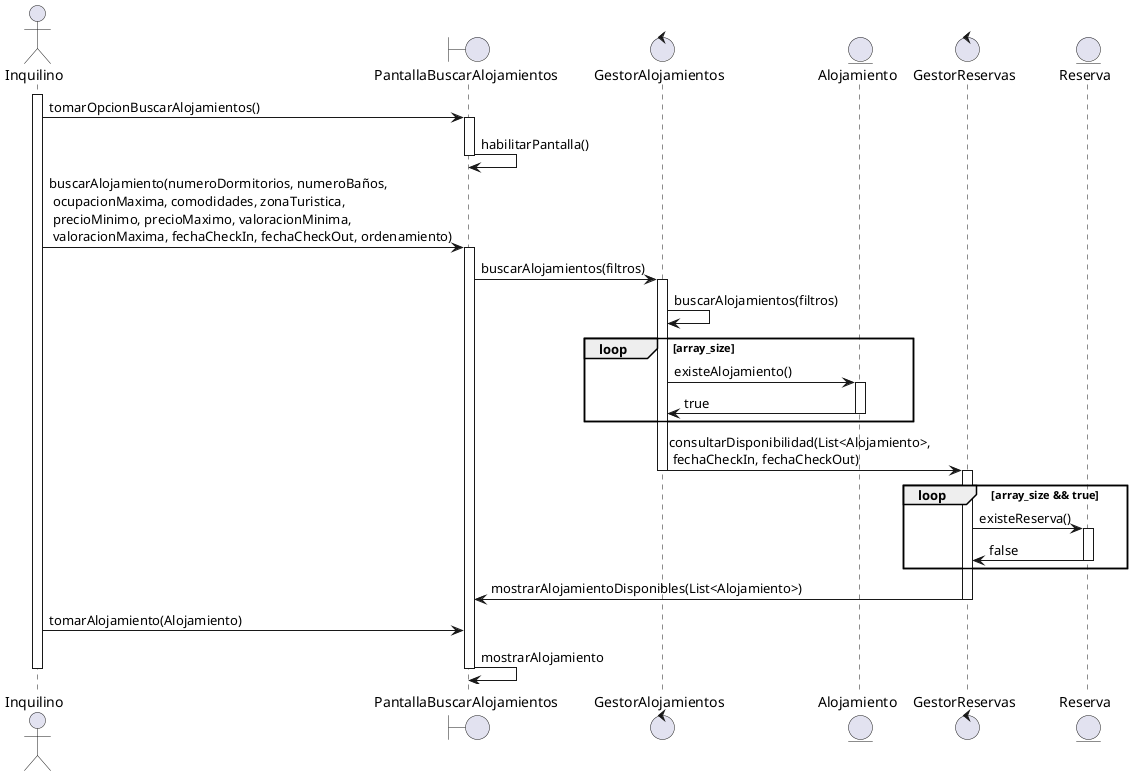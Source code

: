 @startuml Diagrama_secuencia_buscar_reservar_alojamiento

/' Flujo Busqueda '/
actor Inquilino
boundary PantallaBuscarAlojamientos
control GestorAlojamientos
entity Alojamiento

activate Inquilino
Inquilino -> PantallaBuscarAlojamientos: tomarOpcionBuscarAlojamientos()
activate PantallaBuscarAlojamientos
PantallaBuscarAlojamientos -> PantallaBuscarAlojamientos: habilitarPantalla()
deactivate PantallaBuscarAlojamientos

Inquilino -> PantallaBuscarAlojamientos: buscarAlojamiento(numeroDormitorios, numeroBaños,\n ocupacionMaxima, comodidades, zonaTuristica,\n precioMinimo, precioMaximo, valoracionMinima,\n valoracionMaxima, fechaCheckIn, fechaCheckOut, ordenamiento)
activate PantallaBuscarAlojamientos
PantallaBuscarAlojamientos -> GestorAlojamientos: buscarAlojamientos(filtros)
activate GestorAlojamientos
GestorAlojamientos -> GestorAlojamientos: buscarAlojamientos(filtros)
loop array_size
    GestorAlojamientos -> Alojamiento: existeAlojamiento()
    activate Alojamiento
    Alojamiento -> GestorAlojamientos: true
    deactivate Alojamiento
end 


control GestorReservas
entity Reserva

GestorAlojamientos -> GestorReservas : consultarDisponibilidad(List<Alojamiento>,\n fechaCheckIn, fechaCheckOut) 
deactivate GestorAlojamientos

activate GestorReservas
loop array_size && true
    GestorReservas -> Reserva: existeReserva()
    activate Reserva
    Reserva -> GestorReservas: false
    deactivate Reserva
end


GestorReservas -> PantallaBuscarAlojamientos: mostrarAlojamientoDisponibles(List<Alojamiento>)
deactivate GestorReservas

Inquilino -> PantallaBuscarAlojamientos : tomarAlojamiento(Alojamiento)
PantallaBuscarAlojamientos -> PantallaBuscarAlojamientos : mostrarAlojamiento

deactivate PantallaBuscarAlojamientos
deactivate Inquilino

@enduml